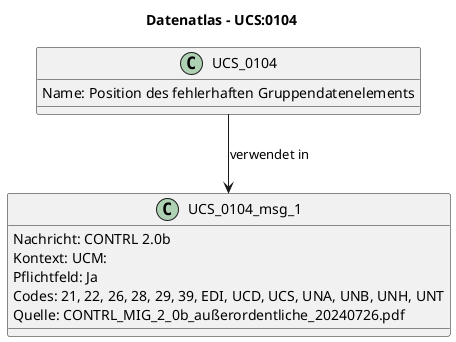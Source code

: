 @startuml
title Datenatlas – UCS:0104
class UCS_0104 {
  Name: Position des fehlerhaften Gruppendatenelements
}
class UCS_0104_msg_1 {
  Nachricht: CONTRL 2.0b
  Kontext: UCM:
  Pflichtfeld: Ja
  Codes: 21, 22, 26, 28, 29, 39, EDI, UCD, UCS, UNA, UNB, UNH, UNT
  Quelle: CONTRL_MIG_2_0b_außerordentliche_20240726.pdf
}
UCS_0104 --> UCS_0104_msg_1 : verwendet in
@enduml